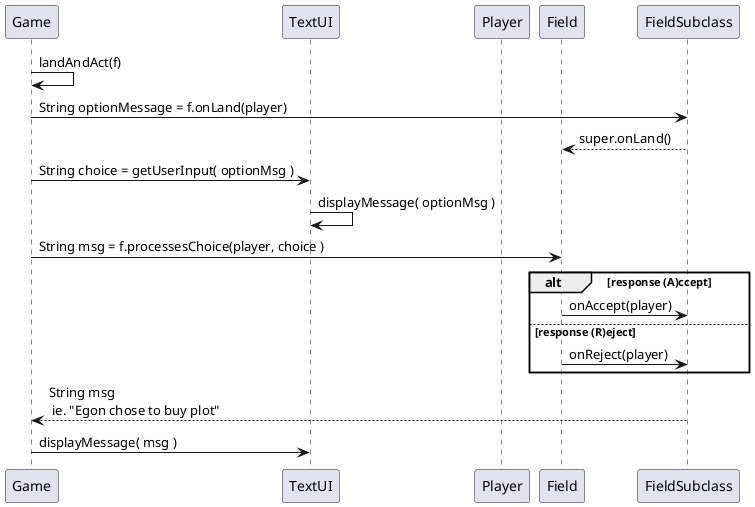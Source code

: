 @startuml
'https://plantuml.com/sequence-diagram

'autonumber
participant Game as game
participant TextUI as ui
participant Player as player
participant Field  as field
participant FieldSubclass  as sub

game -> game : landAndAct(f)
game -> sub : String optionMessage = f.onLand(player)
sub --> field : super.onLand()
game -> ui : String choice = getUserInput( optionMsg )
ui -> ui : displayMessage( optionMsg )
game -> field : String msg = f.processesChoice(player, choice )
alt response (A)ccept
    field -> sub : onAccept(player)
else response (R)eject
    field -> sub : onReject(player)
    end
sub --> game : String msg \n ie. "Egon chose to buy plot"
game -> ui : displayMessage( msg )
@enduml